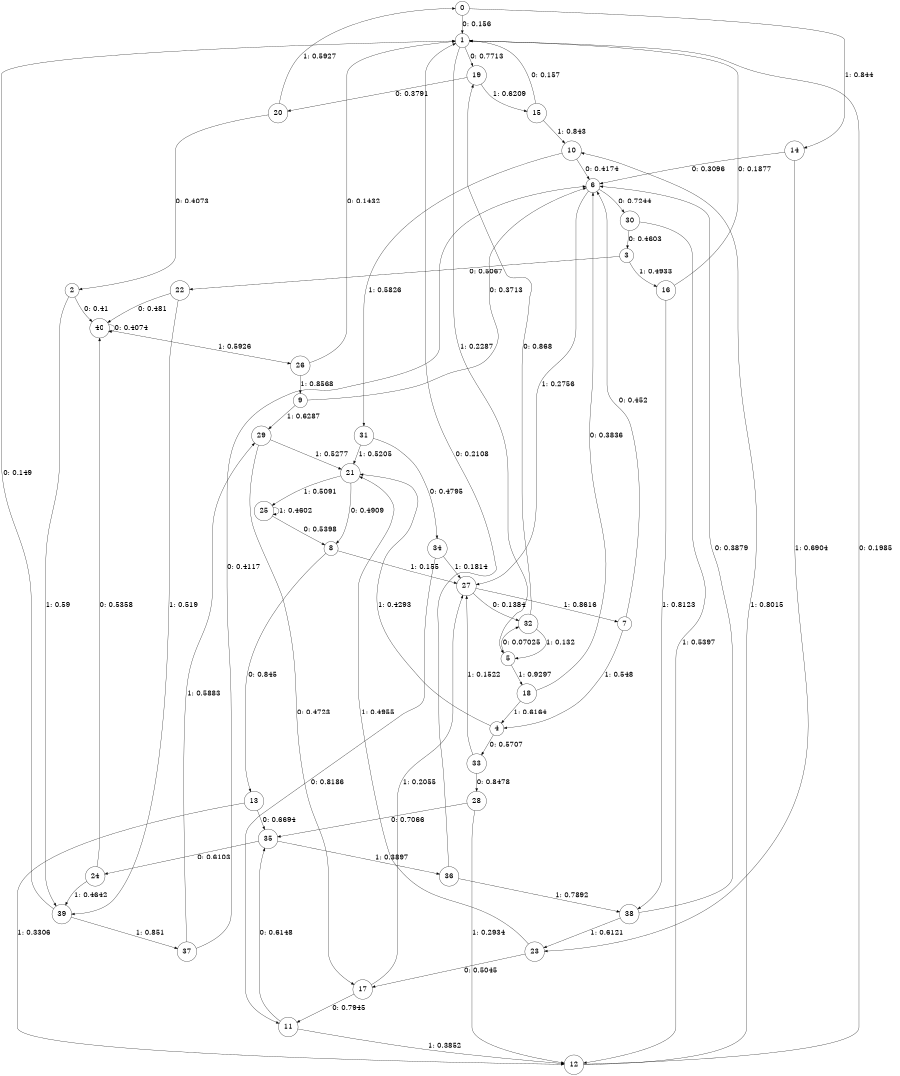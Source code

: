 digraph "ch2concat_phase3_L7" {
size = "6,8.5";
ratio = "fill";
node [shape = circle];
node [fontsize = 24];
edge [fontsize = 24];
0 -> 1 [label = "0: 0.156    "];
0 -> 14 [label = "1: 0.844    "];
1 -> 19 [label = "0: 0.7713   "];
1 -> 5 [label = "1: 0.2287   "];
2 -> 40 [label = "0: 0.41     "];
2 -> 39 [label = "1: 0.59     "];
3 -> 22 [label = "0: 0.5067   "];
3 -> 16 [label = "1: 0.4933   "];
4 -> 33 [label = "0: 0.5707   "];
4 -> 21 [label = "1: 0.4293   "];
5 -> 32 [label = "0: 0.07025  "];
5 -> 18 [label = "1: 0.9297   "];
6 -> 30 [label = "0: 0.7244   "];
6 -> 27 [label = "1: 0.2756   "];
7 -> 6 [label = "0: 0.452    "];
7 -> 4 [label = "1: 0.548    "];
8 -> 13 [label = "0: 0.845    "];
8 -> 27 [label = "1: 0.155    "];
9 -> 6 [label = "0: 0.3713   "];
9 -> 29 [label = "1: 0.6287   "];
10 -> 6 [label = "0: 0.4174   "];
10 -> 31 [label = "1: 0.5826   "];
11 -> 35 [label = "0: 0.6148   "];
11 -> 12 [label = "1: 0.3852   "];
12 -> 1 [label = "0: 0.1985   "];
12 -> 10 [label = "1: 0.8015   "];
13 -> 35 [label = "0: 0.6694   "];
13 -> 12 [label = "1: 0.3306   "];
14 -> 6 [label = "0: 0.3096   "];
14 -> 23 [label = "1: 0.6904   "];
15 -> 1 [label = "0: 0.157    "];
15 -> 10 [label = "1: 0.843    "];
16 -> 1 [label = "0: 0.1877   "];
16 -> 38 [label = "1: 0.8123   "];
17 -> 11 [label = "0: 0.7945   "];
17 -> 27 [label = "1: 0.2055   "];
18 -> 6 [label = "0: 0.3836   "];
18 -> 4 [label = "1: 0.6164   "];
19 -> 20 [label = "0: 0.3791   "];
19 -> 15 [label = "1: 0.6209   "];
20 -> 2 [label = "0: 0.4073   "];
20 -> 0 [label = "1: 0.5927   "];
21 -> 8 [label = "0: 0.4909   "];
21 -> 25 [label = "1: 0.5091   "];
22 -> 40 [label = "0: 0.481    "];
22 -> 39 [label = "1: 0.519    "];
23 -> 17 [label = "0: 0.5045   "];
23 -> 21 [label = "1: 0.4955   "];
24 -> 40 [label = "0: 0.5358   "];
24 -> 39 [label = "1: 0.4642   "];
25 -> 8 [label = "0: 0.5398   "];
25 -> 25 [label = "1: 0.4602   "];
26 -> 1 [label = "0: 0.1432   "];
26 -> 9 [label = "1: 0.8568   "];
27 -> 32 [label = "0: 0.1384   "];
27 -> 7 [label = "1: 0.8616   "];
28 -> 35 [label = "0: 0.7066   "];
28 -> 12 [label = "1: 0.2934   "];
29 -> 17 [label = "0: 0.4723   "];
29 -> 21 [label = "1: 0.5277   "];
30 -> 3 [label = "0: 0.4603   "];
30 -> 12 [label = "1: 0.5397   "];
31 -> 34 [label = "0: 0.4795   "];
31 -> 21 [label = "1: 0.5205   "];
32 -> 19 [label = "0: 0.868    "];
32 -> 5 [label = "1: 0.132    "];
33 -> 28 [label = "0: 0.8478   "];
33 -> 27 [label = "1: 0.1522   "];
34 -> 11 [label = "0: 0.8186   "];
34 -> 27 [label = "1: 0.1814   "];
35 -> 24 [label = "0: 0.6103   "];
35 -> 36 [label = "1: 0.3897   "];
36 -> 1 [label = "0: 0.2108   "];
36 -> 38 [label = "1: 0.7892   "];
37 -> 6 [label = "0: 0.4117   "];
37 -> 29 [label = "1: 0.5883   "];
38 -> 6 [label = "0: 0.3879   "];
38 -> 23 [label = "1: 0.6121   "];
39 -> 1 [label = "0: 0.149    "];
39 -> 37 [label = "1: 0.851    "];
40 -> 40 [label = "0: 0.4074   "];
40 -> 26 [label = "1: 0.5926   "];
}